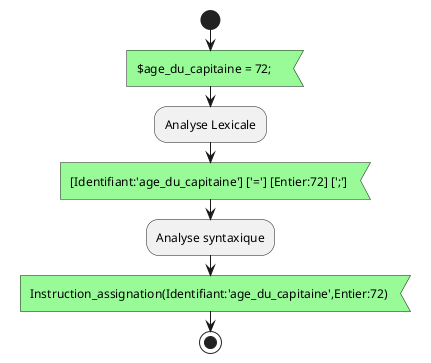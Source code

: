 @startuml
'https://plantuml.com/activity-diagram-beta

start

#palegreen:$age_du_capitaine = 72;    <
:Analyse Lexicale;
#palegreen:[Identifiant:'age_du_capitaine'] ['='] [Entier:72] [';'] <
:Analyse syntaxique;
#palegreen:Instruction_assignation(Identifiant:'age_du_capitaine',Entier:72) <

stop

@enduml
